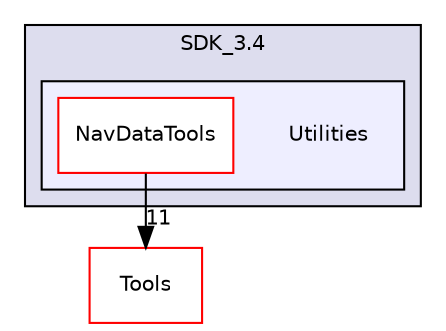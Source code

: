 digraph "PVR/SDK_3.4/Utilities" {
  compound=true
  node [ fontsize="10", fontname="Helvetica"];
  edge [ labelfontsize="10", labelfontname="Helvetica"];
  subgraph clusterdir_2d878b5cc6871189fc186a386430f469 {
    graph [ bgcolor="#ddddee", pencolor="black", label="SDK_3.4" fontname="Helvetica", fontsize="10", URL="dir_2d878b5cc6871189fc186a386430f469.html"]
  subgraph clusterdir_5cacc75a9feace28fdc3571b45e0e3b1 {
    graph [ bgcolor="#eeeeff", pencolor="black", label="" URL="dir_5cacc75a9feace28fdc3571b45e0e3b1.html"];
    dir_5cacc75a9feace28fdc3571b45e0e3b1 [shape=plaintext label="Utilities"];
    dir_fc0308461a13f6987feb1ef1d4fa4201 [shape=box label="NavDataTools" color="red" fillcolor="white" style="filled" URL="dir_fc0308461a13f6987feb1ef1d4fa4201.html"];
  }
  }
  dir_5222bd6691dac9df766f8a52293393a2 [shape=box label="Tools" fillcolor="white" style="filled" color="red" URL="dir_5222bd6691dac9df766f8a52293393a2.html"];
  dir_fc0308461a13f6987feb1ef1d4fa4201->dir_5222bd6691dac9df766f8a52293393a2 [headlabel="11", labeldistance=1.5 headhref="dir_000070_001762.html"];
}
